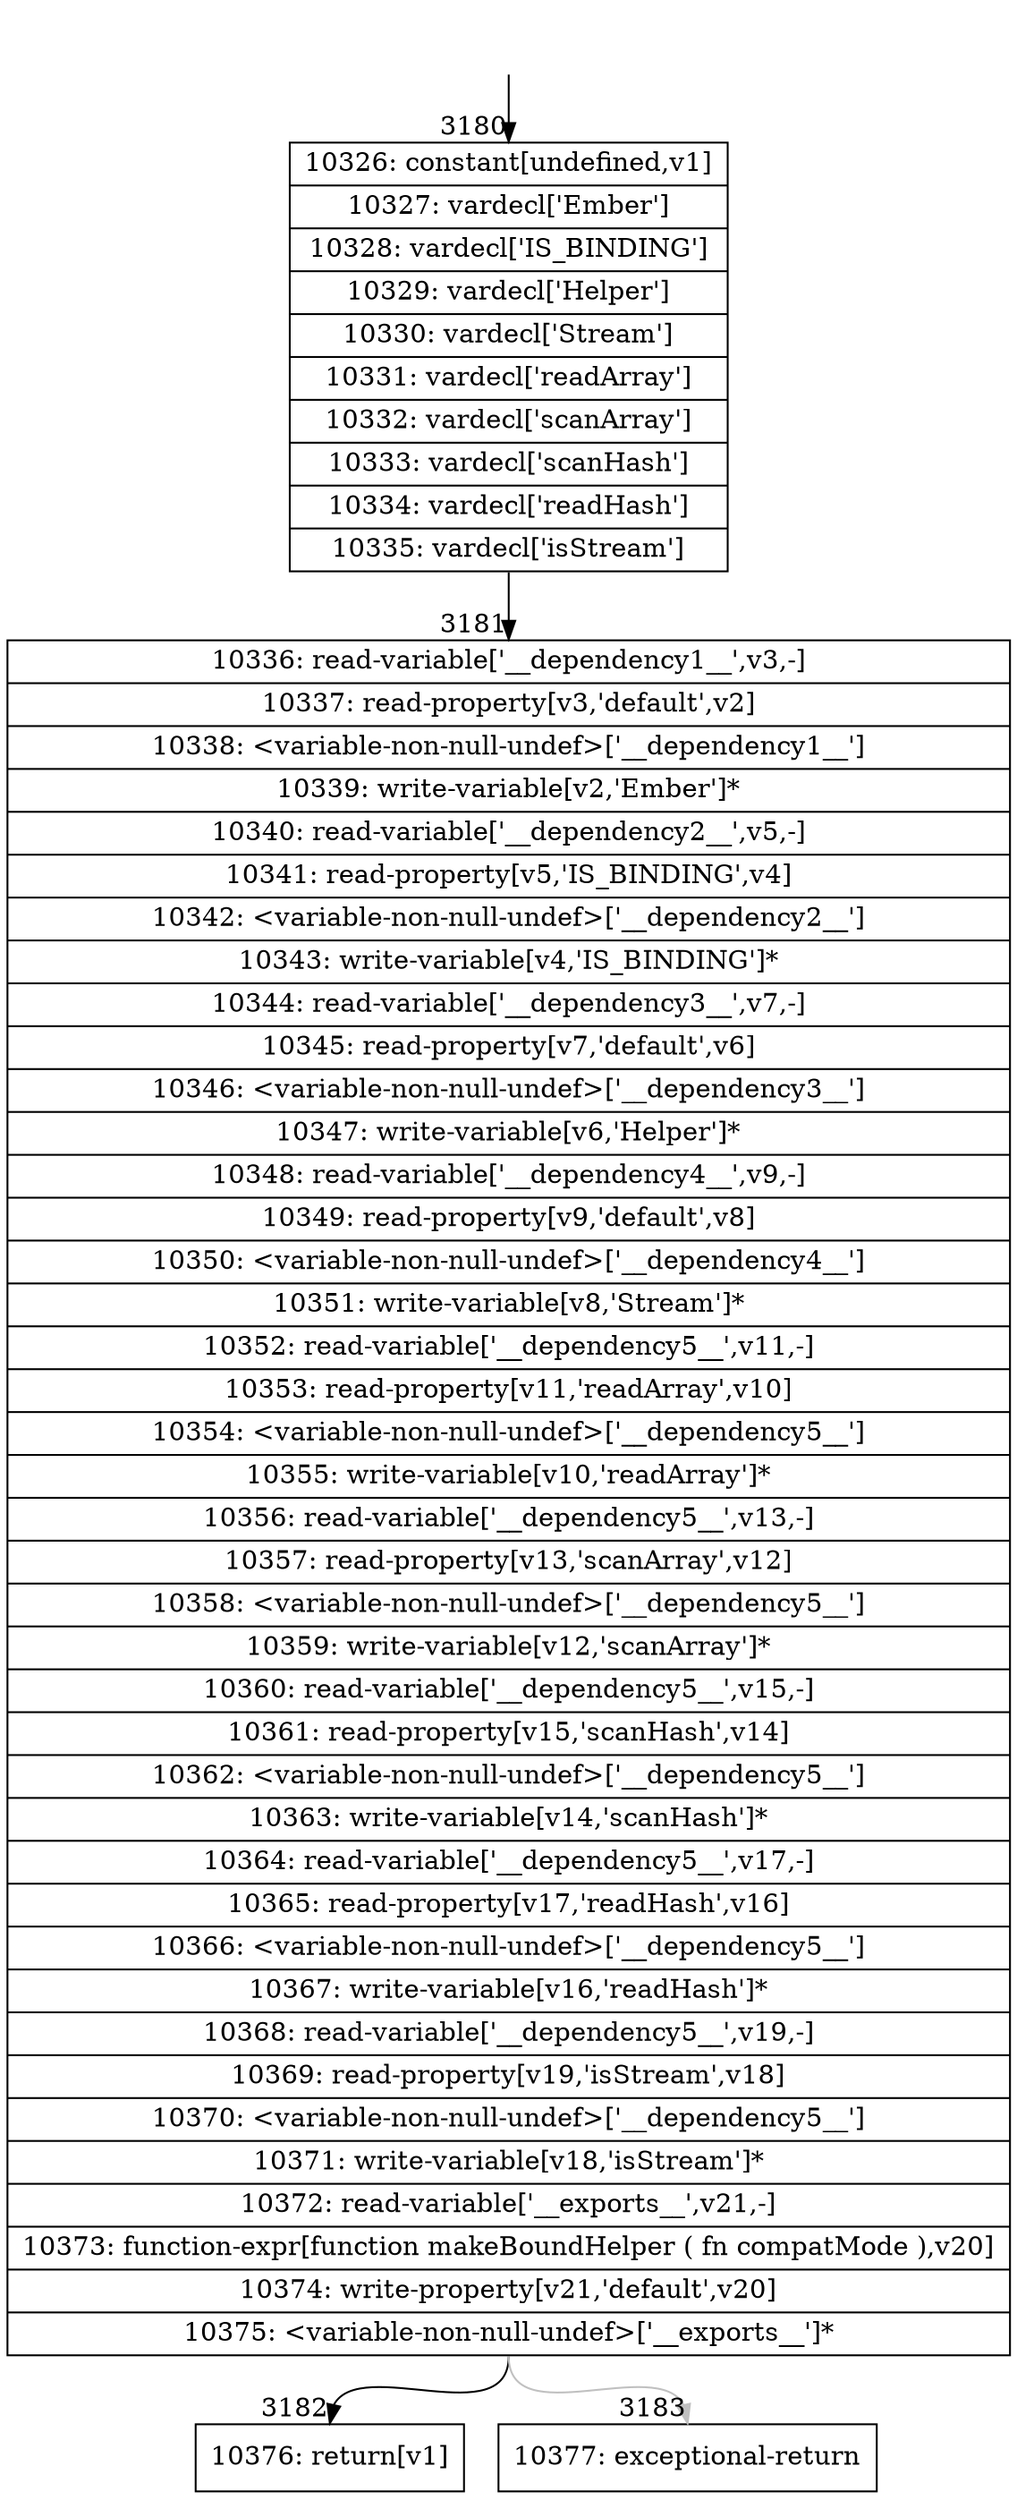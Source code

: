 digraph {
rankdir="TD"
BB_entry249[shape=none,label=""];
BB_entry249 -> BB3180 [tailport=s, headport=n, headlabel="    3180"]
BB3180 [shape=record label="{10326: constant[undefined,v1]|10327: vardecl['Ember']|10328: vardecl['IS_BINDING']|10329: vardecl['Helper']|10330: vardecl['Stream']|10331: vardecl['readArray']|10332: vardecl['scanArray']|10333: vardecl['scanHash']|10334: vardecl['readHash']|10335: vardecl['isStream']}" ] 
BB3180 -> BB3181 [tailport=s, headport=n, headlabel="      3181"]
BB3181 [shape=record label="{10336: read-variable['__dependency1__',v3,-]|10337: read-property[v3,'default',v2]|10338: \<variable-non-null-undef\>['__dependency1__']|10339: write-variable[v2,'Ember']*|10340: read-variable['__dependency2__',v5,-]|10341: read-property[v5,'IS_BINDING',v4]|10342: \<variable-non-null-undef\>['__dependency2__']|10343: write-variable[v4,'IS_BINDING']*|10344: read-variable['__dependency3__',v7,-]|10345: read-property[v7,'default',v6]|10346: \<variable-non-null-undef\>['__dependency3__']|10347: write-variable[v6,'Helper']*|10348: read-variable['__dependency4__',v9,-]|10349: read-property[v9,'default',v8]|10350: \<variable-non-null-undef\>['__dependency4__']|10351: write-variable[v8,'Stream']*|10352: read-variable['__dependency5__',v11,-]|10353: read-property[v11,'readArray',v10]|10354: \<variable-non-null-undef\>['__dependency5__']|10355: write-variable[v10,'readArray']*|10356: read-variable['__dependency5__',v13,-]|10357: read-property[v13,'scanArray',v12]|10358: \<variable-non-null-undef\>['__dependency5__']|10359: write-variable[v12,'scanArray']*|10360: read-variable['__dependency5__',v15,-]|10361: read-property[v15,'scanHash',v14]|10362: \<variable-non-null-undef\>['__dependency5__']|10363: write-variable[v14,'scanHash']*|10364: read-variable['__dependency5__',v17,-]|10365: read-property[v17,'readHash',v16]|10366: \<variable-non-null-undef\>['__dependency5__']|10367: write-variable[v16,'readHash']*|10368: read-variable['__dependency5__',v19,-]|10369: read-property[v19,'isStream',v18]|10370: \<variable-non-null-undef\>['__dependency5__']|10371: write-variable[v18,'isStream']*|10372: read-variable['__exports__',v21,-]|10373: function-expr[function makeBoundHelper ( fn compatMode ),v20]|10374: write-property[v21,'default',v20]|10375: \<variable-non-null-undef\>['__exports__']*}" ] 
BB3181 -> BB3182 [tailport=s, headport=n, headlabel="      3182"]
BB3181 -> BB3183 [tailport=s, headport=n, color=gray, headlabel="      3183"]
BB3182 [shape=record label="{10376: return[v1]}" ] 
BB3183 [shape=record label="{10377: exceptional-return}" ] 
//#$~ 5208
}
